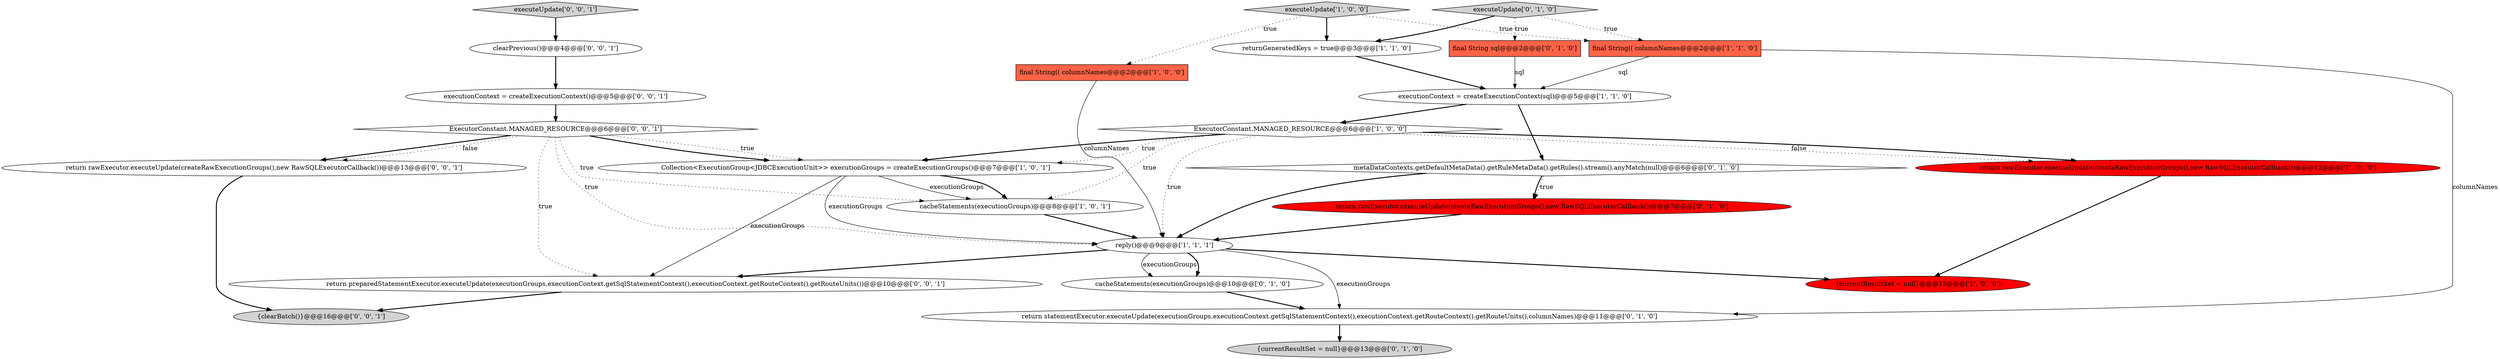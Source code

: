 digraph {
21 [style = filled, label = "clearPrevious()@@@4@@@['0', '0', '1']", fillcolor = white, shape = ellipse image = "AAA0AAABBB3BBB"];
7 [style = filled, label = "cacheStatements(executionGroups)@@@8@@@['1', '0', '1']", fillcolor = white, shape = ellipse image = "AAA0AAABBB1BBB"];
11 [style = filled, label = "metaDataContexts.getDefaultMetaData().getRuleMetaData().getRules().stream().anyMatch(null)@@@6@@@['0', '1', '0']", fillcolor = white, shape = diamond image = "AAA0AAABBB2BBB"];
8 [style = filled, label = "reply()@@@9@@@['1', '1', '1']", fillcolor = white, shape = ellipse image = "AAA0AAABBB1BBB"];
24 [style = filled, label = "executeUpdate['0', '0', '1']", fillcolor = lightgray, shape = diamond image = "AAA0AAABBB3BBB"];
20 [style = filled, label = "return preparedStatementExecutor.executeUpdate(executionGroups,executionContext.getSqlStatementContext(),executionContext.getRouteContext().getRouteUnits())@@@10@@@['0', '0', '1']", fillcolor = white, shape = ellipse image = "AAA0AAABBB3BBB"];
1 [style = filled, label = "return rawExecutor.executeUpdate(createRawExecutionGroups(),new RawSQLExecutorCallback())@@@12@@@['1', '0', '0']", fillcolor = red, shape = ellipse image = "AAA1AAABBB1BBB"];
16 [style = filled, label = "executeUpdate['0', '1', '0']", fillcolor = lightgray, shape = diamond image = "AAA0AAABBB2BBB"];
3 [style = filled, label = "final String(( columnNames@@@2@@@['1', '1', '0']", fillcolor = tomato, shape = box image = "AAA0AAABBB1BBB"];
6 [style = filled, label = "Collection<ExecutionGroup<JDBCExecutionUnit>> executionGroups = createExecutionGroups()@@@7@@@['1', '0', '1']", fillcolor = white, shape = ellipse image = "AAA0AAABBB1BBB"];
12 [style = filled, label = "cacheStatements(executionGroups)@@@10@@@['0', '1', '0']", fillcolor = white, shape = ellipse image = "AAA0AAABBB2BBB"];
19 [style = filled, label = "return rawExecutor.executeUpdate(createRawExecutionGroups(),new RawSQLExecutorCallback())@@@13@@@['0', '0', '1']", fillcolor = white, shape = ellipse image = "AAA0AAABBB3BBB"];
14 [style = filled, label = "final String sql@@@2@@@['0', '1', '0']", fillcolor = tomato, shape = box image = "AAA0AAABBB2BBB"];
9 [style = filled, label = "executeUpdate['1', '0', '0']", fillcolor = lightgray, shape = diamond image = "AAA0AAABBB1BBB"];
2 [style = filled, label = "{currentResultSet = null}@@@15@@@['1', '0', '0']", fillcolor = red, shape = ellipse image = "AAA1AAABBB1BBB"];
15 [style = filled, label = "return statementExecutor.executeUpdate(executionGroups,executionContext.getSqlStatementContext(),executionContext.getRouteContext().getRouteUnits(),columnNames)@@@11@@@['0', '1', '0']", fillcolor = white, shape = ellipse image = "AAA0AAABBB2BBB"];
10 [style = filled, label = "ExecutorConstant.MANAGED_RESOURCE@@@6@@@['1', '0', '0']", fillcolor = white, shape = diamond image = "AAA0AAABBB1BBB"];
13 [style = filled, label = "{currentResultSet = null}@@@13@@@['0', '1', '0']", fillcolor = lightgray, shape = ellipse image = "AAA0AAABBB2BBB"];
23 [style = filled, label = "{clearBatch()}@@@16@@@['0', '0', '1']", fillcolor = lightgray, shape = ellipse image = "AAA0AAABBB3BBB"];
0 [style = filled, label = "final String(( columnNames@@@2@@@['1', '0', '0']", fillcolor = tomato, shape = box image = "AAA0AAABBB1BBB"];
5 [style = filled, label = "executionContext = createExecutionContext(sql)@@@5@@@['1', '1', '0']", fillcolor = white, shape = ellipse image = "AAA0AAABBB1BBB"];
17 [style = filled, label = "return rawExecutor.executeUpdate(createRawExecutionGroups(),new RawSQLExecutorCallback())@@@7@@@['0', '1', '0']", fillcolor = red, shape = ellipse image = "AAA1AAABBB2BBB"];
18 [style = filled, label = "ExecutorConstant.MANAGED_RESOURCE@@@6@@@['0', '0', '1']", fillcolor = white, shape = diamond image = "AAA0AAABBB3BBB"];
4 [style = filled, label = "returnGeneratedKeys = true@@@3@@@['1', '1', '0']", fillcolor = white, shape = ellipse image = "AAA0AAABBB1BBB"];
22 [style = filled, label = "executionContext = createExecutionContext()@@@5@@@['0', '0', '1']", fillcolor = white, shape = ellipse image = "AAA0AAABBB3BBB"];
10->1 [style = dotted, label="false"];
17->8 [style = bold, label=""];
5->10 [style = bold, label=""];
10->8 [style = dotted, label="true"];
10->6 [style = dotted, label="true"];
15->13 [style = bold, label=""];
9->0 [style = dotted, label="true"];
18->7 [style = dotted, label="true"];
6->7 [style = solid, label="executionGroups"];
3->15 [style = solid, label="columnNames"];
9->4 [style = bold, label=""];
6->8 [style = solid, label="executionGroups"];
12->15 [style = bold, label=""];
18->19 [style = bold, label=""];
11->17 [style = dotted, label="true"];
8->15 [style = solid, label="executionGroups"];
0->8 [style = solid, label="columnNames"];
18->8 [style = dotted, label="true"];
18->20 [style = dotted, label="true"];
7->8 [style = bold, label=""];
10->6 [style = bold, label=""];
16->3 [style = dotted, label="true"];
18->6 [style = dotted, label="true"];
14->5 [style = solid, label="sql"];
8->12 [style = solid, label="executionGroups"];
22->18 [style = bold, label=""];
8->20 [style = bold, label=""];
20->23 [style = bold, label=""];
8->2 [style = bold, label=""];
24->21 [style = bold, label=""];
18->6 [style = bold, label=""];
21->22 [style = bold, label=""];
19->23 [style = bold, label=""];
16->14 [style = dotted, label="true"];
18->19 [style = dotted, label="false"];
11->17 [style = bold, label=""];
11->8 [style = bold, label=""];
10->7 [style = dotted, label="true"];
1->2 [style = bold, label=""];
5->11 [style = bold, label=""];
6->20 [style = solid, label="executionGroups"];
9->3 [style = dotted, label="true"];
16->4 [style = bold, label=""];
6->7 [style = bold, label=""];
10->1 [style = bold, label=""];
4->5 [style = bold, label=""];
8->12 [style = bold, label=""];
3->5 [style = solid, label="sql"];
}
